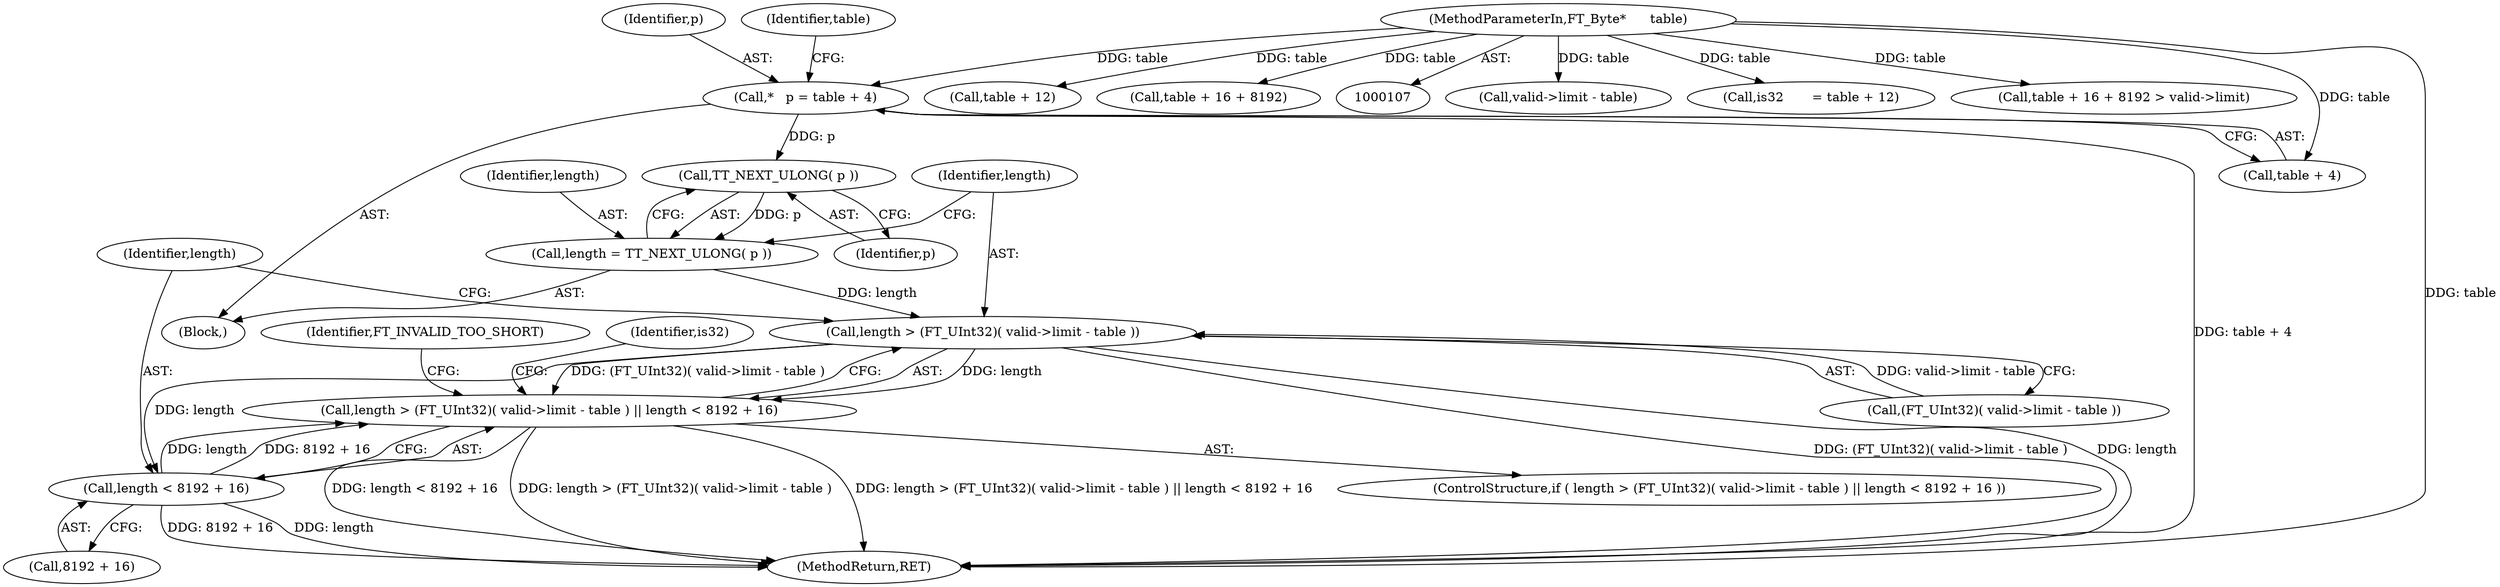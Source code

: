 digraph "0_savannah_a18788b14db60ae3673f932249cd02d33a227c4e_1@pointer" {
"1000112" [label="(Call,*   p = table + 4)"];
"1000108" [label="(MethodParameterIn,FT_Byte*      table)"];
"1000133" [label="(Call,TT_NEXT_ULONG( p ))"];
"1000131" [label="(Call,length = TT_NEXT_ULONG( p ))"];
"1000137" [label="(Call,length > (FT_UInt32)( valid->limit - table ))"];
"1000136" [label="(Call,length > (FT_UInt32)( valid->limit - table ) || length < 8192 + 16)"];
"1000146" [label="(Call,length < 8192 + 16)"];
"1000123" [label="(Identifier,table)"];
"1000131" [label="(Call,length = TT_NEXT_ULONG( p ))"];
"1000137" [label="(Call,length > (FT_UInt32)( valid->limit - table ))"];
"1000141" [label="(Call,valid->limit - table)"];
"1000151" [label="(Identifier,FT_INVALID_TOO_SHORT)"];
"1000153" [label="(Identifier,is32)"];
"1000152" [label="(Call,is32       = table + 12)"];
"1000136" [label="(Call,length > (FT_UInt32)( valid->limit - table ) || length < 8192 + 16)"];
"1000121" [label="(Call,table + 16 + 8192 > valid->limit)"];
"1000132" [label="(Identifier,length)"];
"1000134" [label="(Identifier,p)"];
"1000135" [label="(ControlStructure,if ( length > (FT_UInt32)( valid->limit - table ) || length < 8192 + 16 ))"];
"1000110" [label="(Block,)"];
"1000114" [label="(Call,table + 4)"];
"1000354" [label="(MethodReturn,RET)"];
"1000154" [label="(Call,table + 12)"];
"1000113" [label="(Identifier,p)"];
"1000122" [label="(Call,table + 16 + 8192)"];
"1000139" [label="(Call,(FT_UInt32)( valid->limit - table ))"];
"1000133" [label="(Call,TT_NEXT_ULONG( p ))"];
"1000147" [label="(Identifier,length)"];
"1000112" [label="(Call,*   p = table + 4)"];
"1000146" [label="(Call,length < 8192 + 16)"];
"1000108" [label="(MethodParameterIn,FT_Byte*      table)"];
"1000148" [label="(Call,8192 + 16)"];
"1000138" [label="(Identifier,length)"];
"1000112" -> "1000110"  [label="AST: "];
"1000112" -> "1000114"  [label="CFG: "];
"1000113" -> "1000112"  [label="AST: "];
"1000114" -> "1000112"  [label="AST: "];
"1000123" -> "1000112"  [label="CFG: "];
"1000112" -> "1000354"  [label="DDG: table + 4"];
"1000108" -> "1000112"  [label="DDG: table"];
"1000112" -> "1000133"  [label="DDG: p"];
"1000108" -> "1000107"  [label="AST: "];
"1000108" -> "1000354"  [label="DDG: table"];
"1000108" -> "1000114"  [label="DDG: table"];
"1000108" -> "1000121"  [label="DDG: table"];
"1000108" -> "1000122"  [label="DDG: table"];
"1000108" -> "1000141"  [label="DDG: table"];
"1000108" -> "1000152"  [label="DDG: table"];
"1000108" -> "1000154"  [label="DDG: table"];
"1000133" -> "1000131"  [label="AST: "];
"1000133" -> "1000134"  [label="CFG: "];
"1000134" -> "1000133"  [label="AST: "];
"1000131" -> "1000133"  [label="CFG: "];
"1000133" -> "1000131"  [label="DDG: p"];
"1000131" -> "1000110"  [label="AST: "];
"1000132" -> "1000131"  [label="AST: "];
"1000138" -> "1000131"  [label="CFG: "];
"1000131" -> "1000137"  [label="DDG: length"];
"1000137" -> "1000136"  [label="AST: "];
"1000137" -> "1000139"  [label="CFG: "];
"1000138" -> "1000137"  [label="AST: "];
"1000139" -> "1000137"  [label="AST: "];
"1000147" -> "1000137"  [label="CFG: "];
"1000136" -> "1000137"  [label="CFG: "];
"1000137" -> "1000354"  [label="DDG: (FT_UInt32)( valid->limit - table )"];
"1000137" -> "1000354"  [label="DDG: length"];
"1000137" -> "1000136"  [label="DDG: length"];
"1000137" -> "1000136"  [label="DDG: (FT_UInt32)( valid->limit - table )"];
"1000139" -> "1000137"  [label="DDG: valid->limit - table"];
"1000137" -> "1000146"  [label="DDG: length"];
"1000136" -> "1000135"  [label="AST: "];
"1000136" -> "1000146"  [label="CFG: "];
"1000146" -> "1000136"  [label="AST: "];
"1000151" -> "1000136"  [label="CFG: "];
"1000153" -> "1000136"  [label="CFG: "];
"1000136" -> "1000354"  [label="DDG: length > (FT_UInt32)( valid->limit - table ) || length < 8192 + 16"];
"1000136" -> "1000354"  [label="DDG: length < 8192 + 16"];
"1000136" -> "1000354"  [label="DDG: length > (FT_UInt32)( valid->limit - table )"];
"1000146" -> "1000136"  [label="DDG: length"];
"1000146" -> "1000136"  [label="DDG: 8192 + 16"];
"1000146" -> "1000148"  [label="CFG: "];
"1000147" -> "1000146"  [label="AST: "];
"1000148" -> "1000146"  [label="AST: "];
"1000146" -> "1000354"  [label="DDG: 8192 + 16"];
"1000146" -> "1000354"  [label="DDG: length"];
}

